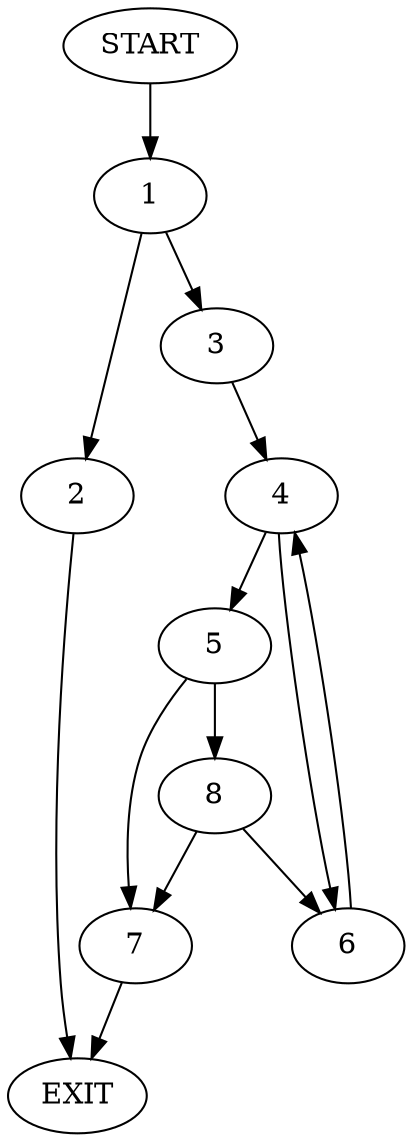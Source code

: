 digraph {
0 [label="START"]
9 [label="EXIT"]
0 -> 1
1 -> 2
1 -> 3
3 -> 4
2 -> 9
4 -> 5
4 -> 6
5 -> 7
5 -> 8
6 -> 4
8 -> 7
8 -> 6
7 -> 9
}

